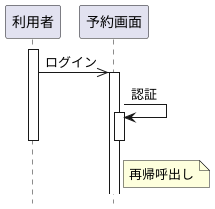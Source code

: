 @startuml
hide footbox
participant "利用者" as user
participant "予約画面" as yoyaku
activate user
    user ->> yoyaku: ログイン
    activate yoyaku
    yoyaku -> yoyaku: 認証
    activate yoyaku
    note right of yoyaku : 再帰呼出し
    deactivate yoyaku
deactivate user
@enduml